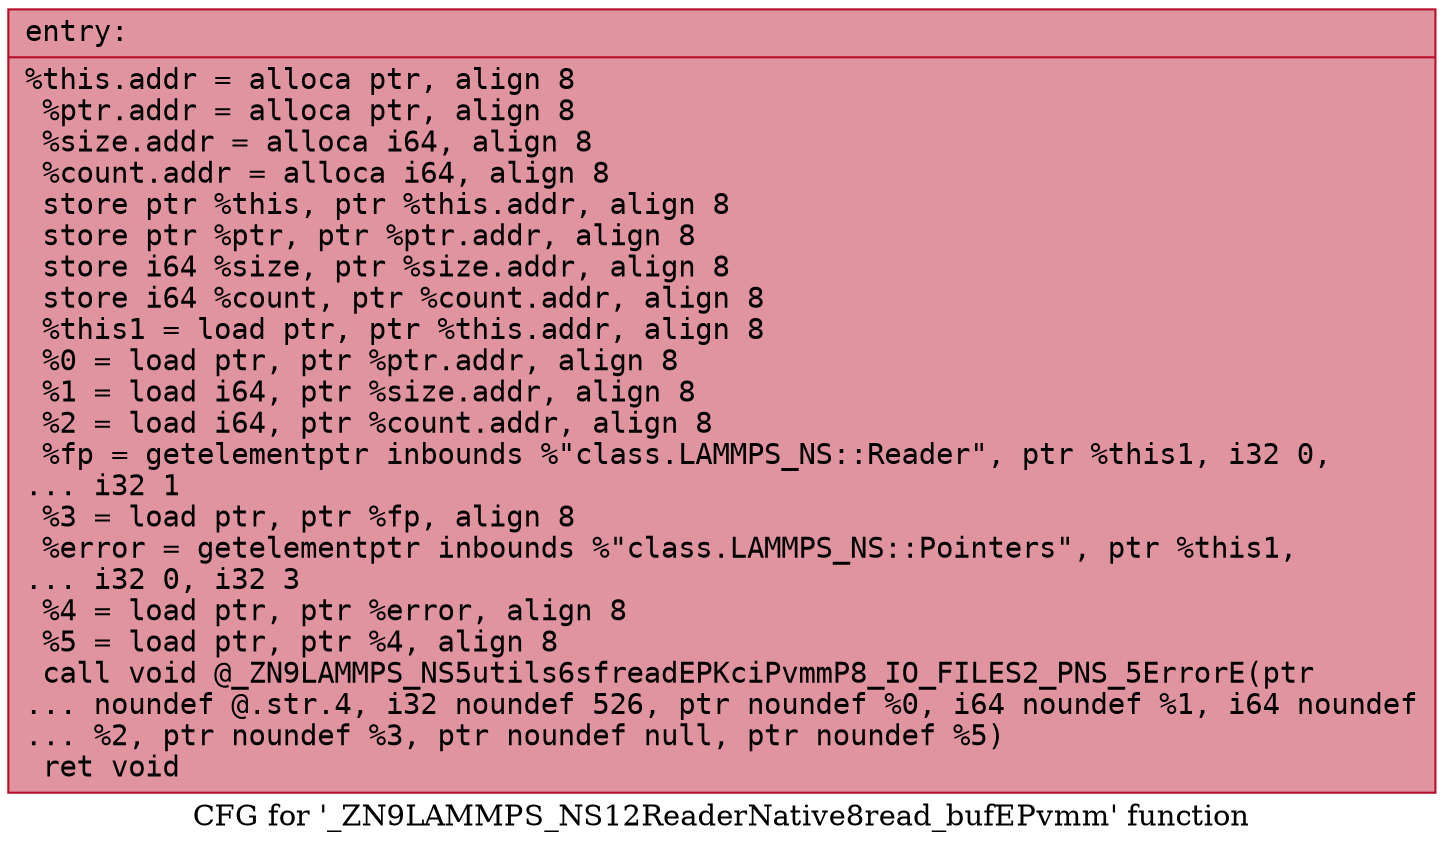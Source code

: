 digraph "CFG for '_ZN9LAMMPS_NS12ReaderNative8read_bufEPvmm' function" {
	label="CFG for '_ZN9LAMMPS_NS12ReaderNative8read_bufEPvmm' function";

	Node0x55e98da34250 [shape=record,color="#b70d28ff", style=filled, fillcolor="#b70d2870" fontname="Courier",label="{entry:\l|  %this.addr = alloca ptr, align 8\l  %ptr.addr = alloca ptr, align 8\l  %size.addr = alloca i64, align 8\l  %count.addr = alloca i64, align 8\l  store ptr %this, ptr %this.addr, align 8\l  store ptr %ptr, ptr %ptr.addr, align 8\l  store i64 %size, ptr %size.addr, align 8\l  store i64 %count, ptr %count.addr, align 8\l  %this1 = load ptr, ptr %this.addr, align 8\l  %0 = load ptr, ptr %ptr.addr, align 8\l  %1 = load i64, ptr %size.addr, align 8\l  %2 = load i64, ptr %count.addr, align 8\l  %fp = getelementptr inbounds %\"class.LAMMPS_NS::Reader\", ptr %this1, i32 0,\l... i32 1\l  %3 = load ptr, ptr %fp, align 8\l  %error = getelementptr inbounds %\"class.LAMMPS_NS::Pointers\", ptr %this1,\l... i32 0, i32 3\l  %4 = load ptr, ptr %error, align 8\l  %5 = load ptr, ptr %4, align 8\l  call void @_ZN9LAMMPS_NS5utils6sfreadEPKciPvmmP8_IO_FILES2_PNS_5ErrorE(ptr\l... noundef @.str.4, i32 noundef 526, ptr noundef %0, i64 noundef %1, i64 noundef\l... %2, ptr noundef %3, ptr noundef null, ptr noundef %5)\l  ret void\l}"];
}
